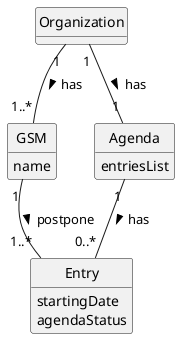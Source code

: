 @startuml
skinparam monochrome true
skinparam packageStyle rectangle
skinparam shadowing false

skinparam classAttributeIconSize 0

hide circle
hide methods

class Organization {
}

class GSM {
    name
}

class Entry {
    startingDate
    agendaStatus
}

class Agenda {
    entriesList
}

Organization "1" -- "1" Agenda : has >
Organization "1" -- "1..*" GSM : has >
Agenda "1" -- "0..*" Entry : has >
GSM "1" -- "1..*" Entry: postpone >

@enduml